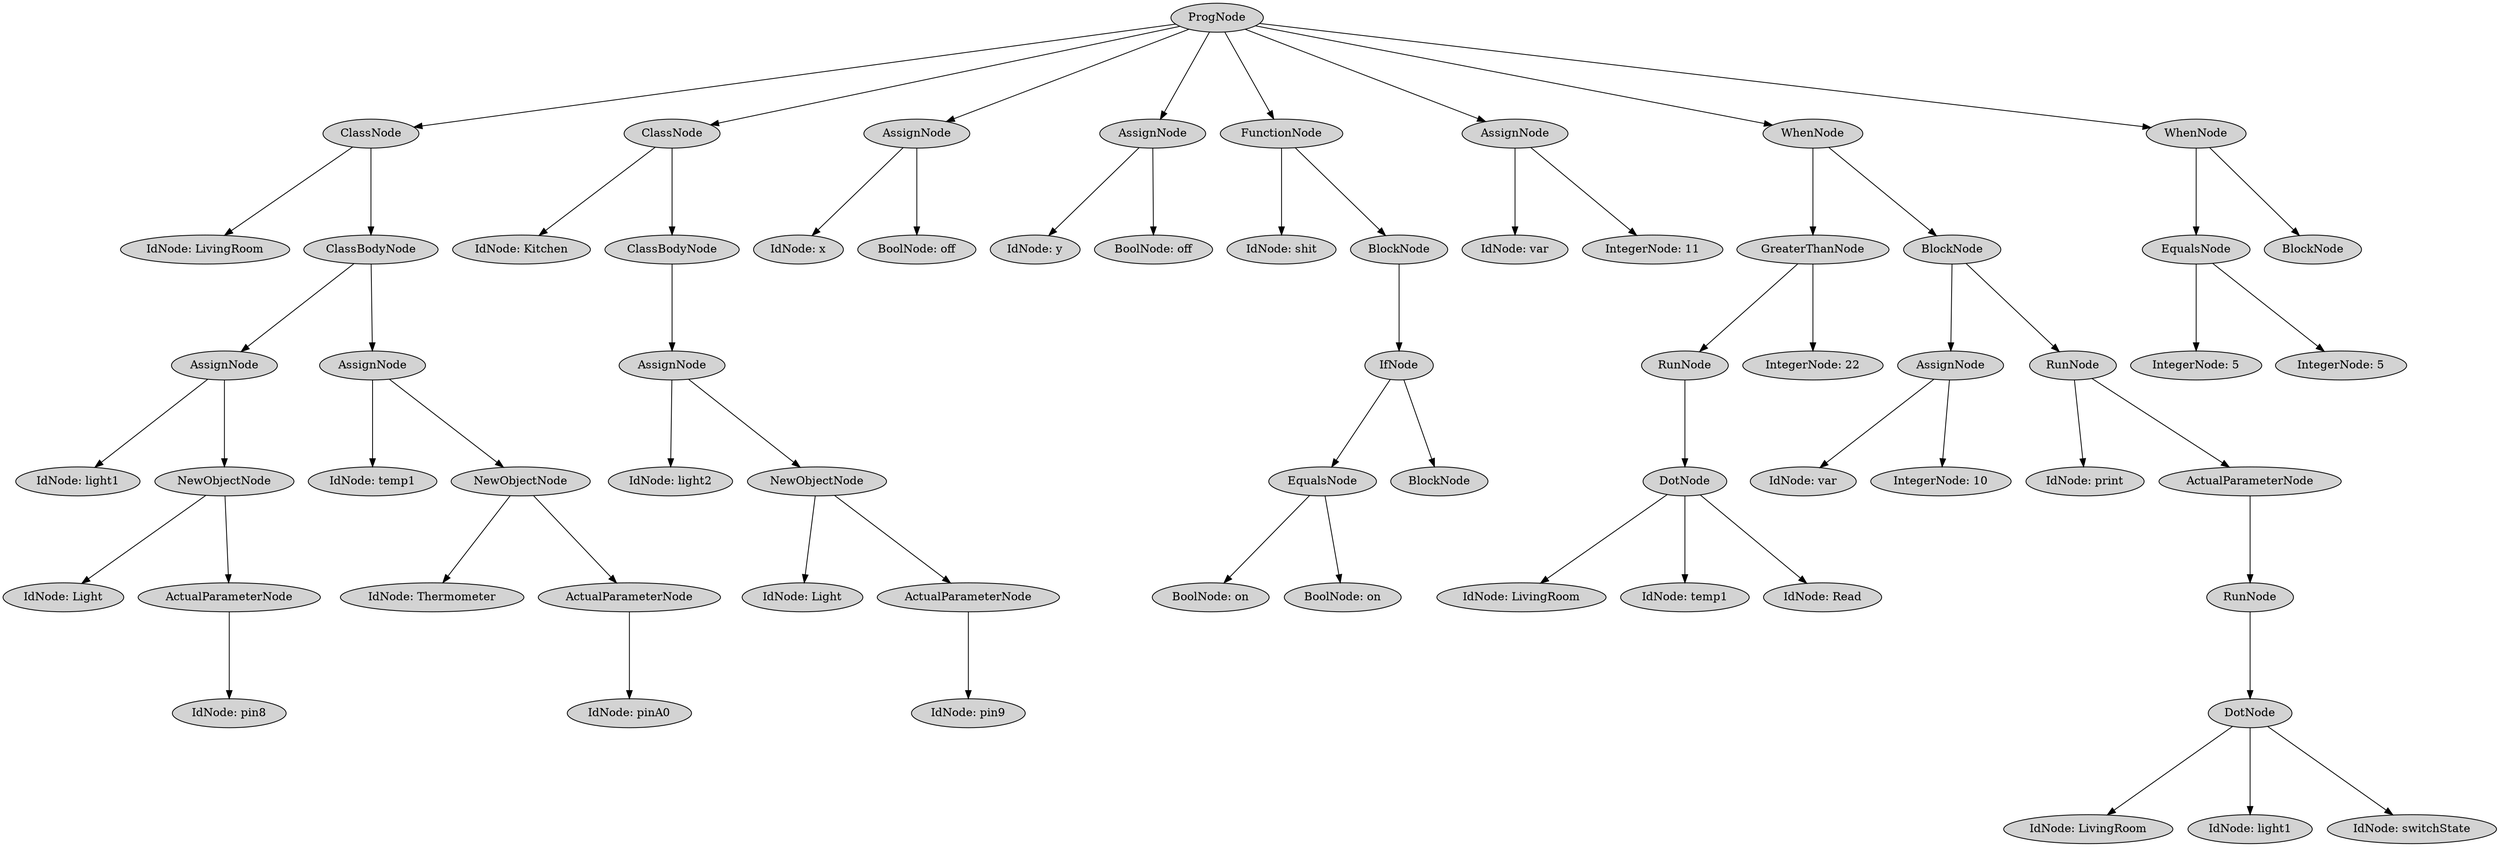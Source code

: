 digraph G {
	graph [ranksep=1.5 ratio=fill]
	node [style=filled]
	3101205 [label=ProgNode]
	3101209 [label=ClassNode]
	3101205 -> 3101209
	3101197 [label="IdNode: LivingRoom"]
	3101209 -> 3101197
	3101203 [label=ClassBodyNode]
	3101209 -> 3101203
	3101213 [label=AssignNode]
	3101203 -> 3101213
	3101217 [label="IdNode: light1"]
	3101213 -> 3101217
	3101231 [label=NewObjectNode]
	3101213 -> 3101231
	3101237 [label="IdNode: Light"]
	3101231 -> 3101237
	3101233 [label=ActualParameterNode]
	3101231 -> 3101233
	3101259 [label="IdNode: pin8"]
	3101233 -> 3101259
	3101215 [label=AssignNode]
	3101203 -> 3101215
	3101223 [label="IdNode: temp1"]
	3101215 -> 3101223
	3101241 [label=NewObjectNode]
	3101215 -> 3101241
	3101247 [label="IdNode: Thermometer"]
	3101241 -> 3101247
	3101243 [label=ActualParameterNode]
	3101241 -> 3101243
	3101273 [label="IdNode: pinA0"]
	3101243 -> 3101273
	3101207 [label=ClassNode]
	3101205 -> 3101207
	3101227 [label="IdNode: Kitchen"]
	3101207 -> 3101227
	3101221 [label=ClassBodyNode]
	3101207 -> 3101221
	3101225 [label=AssignNode]
	3101221 -> 3101225
	3101245 [label="IdNode: light2"]
	3101225 -> 3101245
	3101265 [label=NewObjectNode]
	3101225 -> 3101265
	3101263 [label="IdNode: Light"]
	3101265 -> 3101263
	3101257 [label=ActualParameterNode]
	3101265 -> 3101257
	3101291 [label="IdNode: pin9"]
	3101257 -> 3101291
	3101239 [label=AssignNode]
	3101205 -> 3101239
	3101249 [label="IdNode: x"]
	3101239 -> 3101249
	3101267 [label="BoolNode: off"]
	3101239 -> 3101267
	3101235 [label=AssignNode]
	3101205 -> 3101235
	3101255 [label="IdNode: y"]
	3101235 -> 3101255
	3101279 [label="BoolNode: off"]
	3101235 -> 3101279
	3101229 [label=FunctionNode]
	3101205 -> 3101229
	3101261 [label="IdNode: shit"]
	3101229 -> 3101261
	3101269 [label=BlockNode]
	3101229 -> 3101269
	3101277 [label=IfNode]
	3101269 -> 3101277
	3101285 [label=EqualsNode]
	3101277 -> 3101285
	3101299 [label="BoolNode: on"]
	3101285 -> 3101299
	3101303 [label="BoolNode: on"]
	3101285 -> 3101303
	3101293 [label=BlockNode]
	3101277 -> 3101293
	3101271 [label=AssignNode]
	3101205 -> 3101271
	3101287 [label="IdNode: var"]
	3101271 -> 3101287
	3101313 [label="IntegerNode: 11"]
	3101271 -> 3101313
	3101283 [label=WhenNode]
	3101205 -> 3101283
	3101307 [label=GreaterThanNode]
	3101283 -> 3101307
	3101315 [label=RunNode]
	3101307 -> 3101315
	3101327 [label=DotNode]
	3101315 -> 3101327
	3101321 [label="IdNode: LivingRoom"]
	3101327 -> 3101321
	3101325 [label="IdNode: temp1"]
	3101327 -> 3101325
	3101329 [label="IdNode: Read"]
	3101327 -> 3101329
	3101331 [label="IntegerNode: 22"]
	3101307 -> 3101331
	3101295 [label=BlockNode]
	3101283 -> 3101295
	3101301 [label=AssignNode]
	3101295 -> 3101301
	3101319 [label="IdNode: var"]
	3101301 -> 3101319
	3101341 [label="IntegerNode: 10"]
	3101301 -> 3101341
	3101311 [label=RunNode]
	3101295 -> 3101311
	3101317 [label="IdNode: print"]
	3101311 -> 3101317
	3101305 [label=ActualParameterNode]
	3101311 -> 3101305
	3101349 [label=RunNode]
	3101305 -> 3101349
	3101361 [label=DotNode]
	3101349 -> 3101361
	3101355 [label="IdNode: LivingRoom"]
	3101361 -> 3101355
	3101359 [label="IdNode: light1"]
	3101361 -> 3101359
	3101363 [label="IdNode: switchState"]
	3101361 -> 3101363
	3101297 [label=WhenNode]
	3101205 -> 3101297
	3101323 [label=EqualsNode]
	3101297 -> 3101323
	3101347 [label="IntegerNode: 5"]
	3101323 -> 3101347
	3101365 [label="IntegerNode: 5"]
	3101323 -> 3101365
	3101335 [label=BlockNode]
	3101297 -> 3101335
	overlap=false
}
